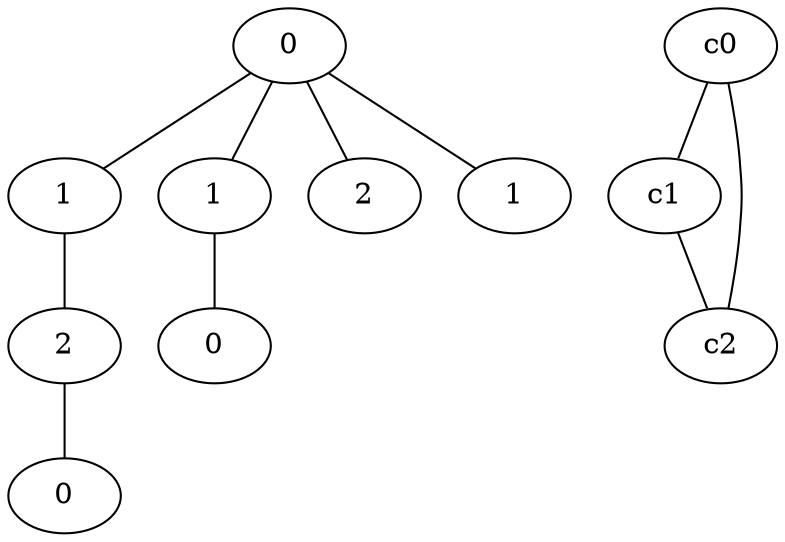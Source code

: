graph {
a0[label=0];
a1[label=1];
a2[label=2];
a3[label=0];
a4[label=1];
a5[label=0];
a6[label=2];
a7[label=1];
a0 -- a1;
a0 -- a4;
a0 -- a6;
a0 -- a7;
a1 -- a2;
a2 -- a3;
a4 -- a5;
c0 -- c1;
c0 -- c2;
c1 -- c2;
}
